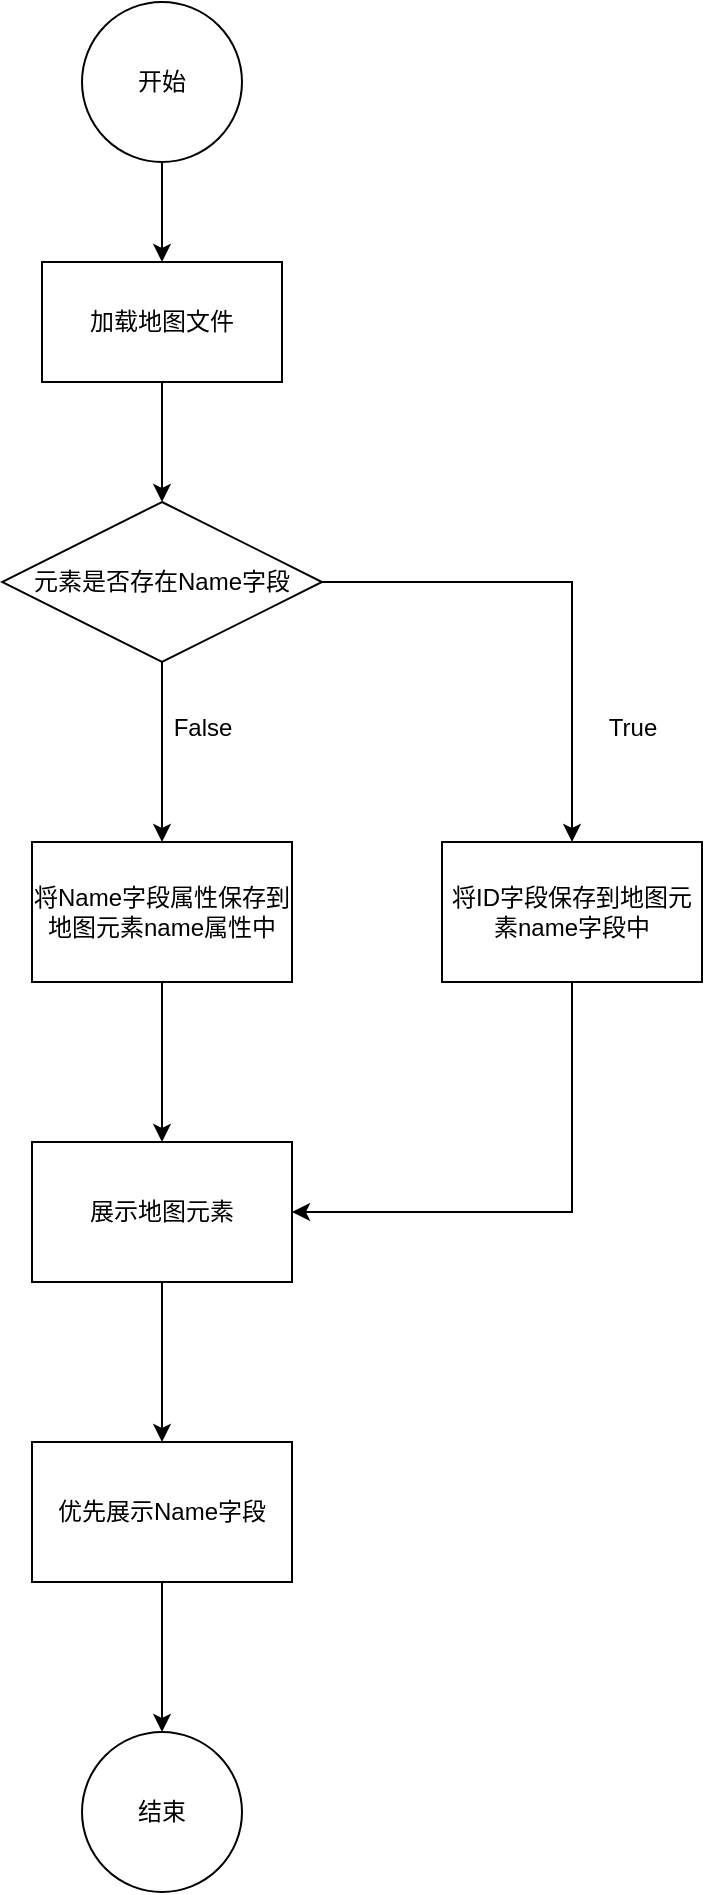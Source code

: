 <mxfile version="24.7.7" pages="2">
  <diagram name="兼容旧地图逻辑" id="xvpl26SNtnul0AfIKjLn">
    <mxGraphModel dx="1136" dy="655" grid="1" gridSize="10" guides="1" tooltips="1" connect="1" arrows="1" fold="1" page="1" pageScale="1" pageWidth="827" pageHeight="1169" math="0" shadow="0">
      <root>
        <mxCell id="0" />
        <mxCell id="1" parent="0" />
        <mxCell id="0mVLWJtBHGWq4rqNhBsn-3" value="" style="edgeStyle=orthogonalEdgeStyle;rounded=0;orthogonalLoop=1;jettySize=auto;html=1;" edge="1" parent="1" source="0mVLWJtBHGWq4rqNhBsn-11" target="0mVLWJtBHGWq4rqNhBsn-2">
          <mxGeometry relative="1" as="geometry" />
        </mxCell>
        <mxCell id="0mVLWJtBHGWq4rqNhBsn-1" value="开始" style="ellipse;whiteSpace=wrap;html=1;aspect=fixed;" vertex="1" parent="1">
          <mxGeometry x="60" y="20" width="80" height="80" as="geometry" />
        </mxCell>
        <mxCell id="0mVLWJtBHGWq4rqNhBsn-5" value="" style="edgeStyle=orthogonalEdgeStyle;rounded=0;orthogonalLoop=1;jettySize=auto;html=1;" edge="1" parent="1" source="0mVLWJtBHGWq4rqNhBsn-2" target="0mVLWJtBHGWq4rqNhBsn-4">
          <mxGeometry relative="1" as="geometry" />
        </mxCell>
        <mxCell id="0mVLWJtBHGWq4rqNhBsn-7" value="" style="edgeStyle=orthogonalEdgeStyle;rounded=0;orthogonalLoop=1;jettySize=auto;html=1;" edge="1" parent="1" source="0mVLWJtBHGWq4rqNhBsn-2" target="0mVLWJtBHGWq4rqNhBsn-6">
          <mxGeometry relative="1" as="geometry" />
        </mxCell>
        <mxCell id="0mVLWJtBHGWq4rqNhBsn-2" value="元素是否存在Name字段" style="rhombus;whiteSpace=wrap;html=1;" vertex="1" parent="1">
          <mxGeometry x="20" y="270" width="160" height="80" as="geometry" />
        </mxCell>
        <mxCell id="0mVLWJtBHGWq4rqNhBsn-15" value="" style="edgeStyle=orthogonalEdgeStyle;rounded=0;orthogonalLoop=1;jettySize=auto;html=1;" edge="1" parent="1" source="0mVLWJtBHGWq4rqNhBsn-4" target="0mVLWJtBHGWq4rqNhBsn-14">
          <mxGeometry relative="1" as="geometry" />
        </mxCell>
        <mxCell id="0mVLWJtBHGWq4rqNhBsn-4" value="将Name字段属性保存到地图元素name属性中" style="whiteSpace=wrap;html=1;" vertex="1" parent="1">
          <mxGeometry x="35" y="440" width="130" height="70" as="geometry" />
        </mxCell>
        <mxCell id="0mVLWJtBHGWq4rqNhBsn-16" style="edgeStyle=orthogonalEdgeStyle;rounded=0;orthogonalLoop=1;jettySize=auto;html=1;exitX=0.5;exitY=1;exitDx=0;exitDy=0;entryX=1;entryY=0.5;entryDx=0;entryDy=0;" edge="1" parent="1" source="0mVLWJtBHGWq4rqNhBsn-6" target="0mVLWJtBHGWq4rqNhBsn-14">
          <mxGeometry relative="1" as="geometry" />
        </mxCell>
        <mxCell id="0mVLWJtBHGWq4rqNhBsn-6" value="将ID字段保存到地图元素name字段中" style="whiteSpace=wrap;html=1;" vertex="1" parent="1">
          <mxGeometry x="240" y="440" width="130" height="70" as="geometry" />
        </mxCell>
        <mxCell id="0mVLWJtBHGWq4rqNhBsn-8" value="False" style="text;html=1;align=center;verticalAlign=middle;resizable=0;points=[];autosize=1;strokeColor=none;fillColor=none;" vertex="1" parent="1">
          <mxGeometry x="95" y="368" width="50" height="30" as="geometry" />
        </mxCell>
        <mxCell id="0mVLWJtBHGWq4rqNhBsn-9" value="True" style="text;html=1;align=center;verticalAlign=middle;resizable=0;points=[];autosize=1;strokeColor=none;fillColor=none;" vertex="1" parent="1">
          <mxGeometry x="310" y="368" width="50" height="30" as="geometry" />
        </mxCell>
        <mxCell id="0mVLWJtBHGWq4rqNhBsn-12" value="" style="edgeStyle=orthogonalEdgeStyle;rounded=0;orthogonalLoop=1;jettySize=auto;html=1;" edge="1" parent="1" source="0mVLWJtBHGWq4rqNhBsn-1" target="0mVLWJtBHGWq4rqNhBsn-11">
          <mxGeometry relative="1" as="geometry">
            <mxPoint x="100" y="120" as="sourcePoint" />
            <mxPoint x="100" y="270" as="targetPoint" />
          </mxGeometry>
        </mxCell>
        <mxCell id="0mVLWJtBHGWq4rqNhBsn-11" value="加载地图文件" style="whiteSpace=wrap;html=1;" vertex="1" parent="1">
          <mxGeometry x="40" y="150" width="120" height="60" as="geometry" />
        </mxCell>
        <mxCell id="0mVLWJtBHGWq4rqNhBsn-18" value="" style="edgeStyle=orthogonalEdgeStyle;rounded=0;orthogonalLoop=1;jettySize=auto;html=1;" edge="1" parent="1" source="0mVLWJtBHGWq4rqNhBsn-14" target="0mVLWJtBHGWq4rqNhBsn-17">
          <mxGeometry relative="1" as="geometry" />
        </mxCell>
        <mxCell id="0mVLWJtBHGWq4rqNhBsn-14" value="展示地图元素" style="whiteSpace=wrap;html=1;" vertex="1" parent="1">
          <mxGeometry x="35" y="590" width="130" height="70" as="geometry" />
        </mxCell>
        <mxCell id="0mVLWJtBHGWq4rqNhBsn-20" value="" style="edgeStyle=orthogonalEdgeStyle;rounded=0;orthogonalLoop=1;jettySize=auto;html=1;" edge="1" parent="1" source="0mVLWJtBHGWq4rqNhBsn-17" target="0mVLWJtBHGWq4rqNhBsn-19">
          <mxGeometry relative="1" as="geometry" />
        </mxCell>
        <mxCell id="0mVLWJtBHGWq4rqNhBsn-17" value="优先展示Name字段" style="whiteSpace=wrap;html=1;" vertex="1" parent="1">
          <mxGeometry x="35" y="740" width="130" height="70" as="geometry" />
        </mxCell>
        <mxCell id="0mVLWJtBHGWq4rqNhBsn-19" value="结束" style="ellipse;whiteSpace=wrap;html=1;" vertex="1" parent="1">
          <mxGeometry x="60" y="885" width="80" height="80" as="geometry" />
        </mxCell>
      </root>
    </mxGraphModel>
  </diagram>
  <diagram id="t0oiFkgRKFAE2WduGixm" name="兼容新建图工具逻辑">
    <mxGraphModel dx="1363" dy="786" grid="1" gridSize="10" guides="1" tooltips="1" connect="1" arrows="1" fold="1" page="1" pageScale="1" pageWidth="827" pageHeight="1169" math="0" shadow="0">
      <root>
        <mxCell id="0" />
        <mxCell id="1" parent="0" />
        <mxCell id="5AE7SjxUp83mInxWvdfV-1" value="开始" style="ellipse;whiteSpace=wrap;html=1;aspect=fixed;" vertex="1" parent="1">
          <mxGeometry x="374" y="120" width="80" height="80" as="geometry" />
        </mxCell>
      </root>
    </mxGraphModel>
  </diagram>
</mxfile>

